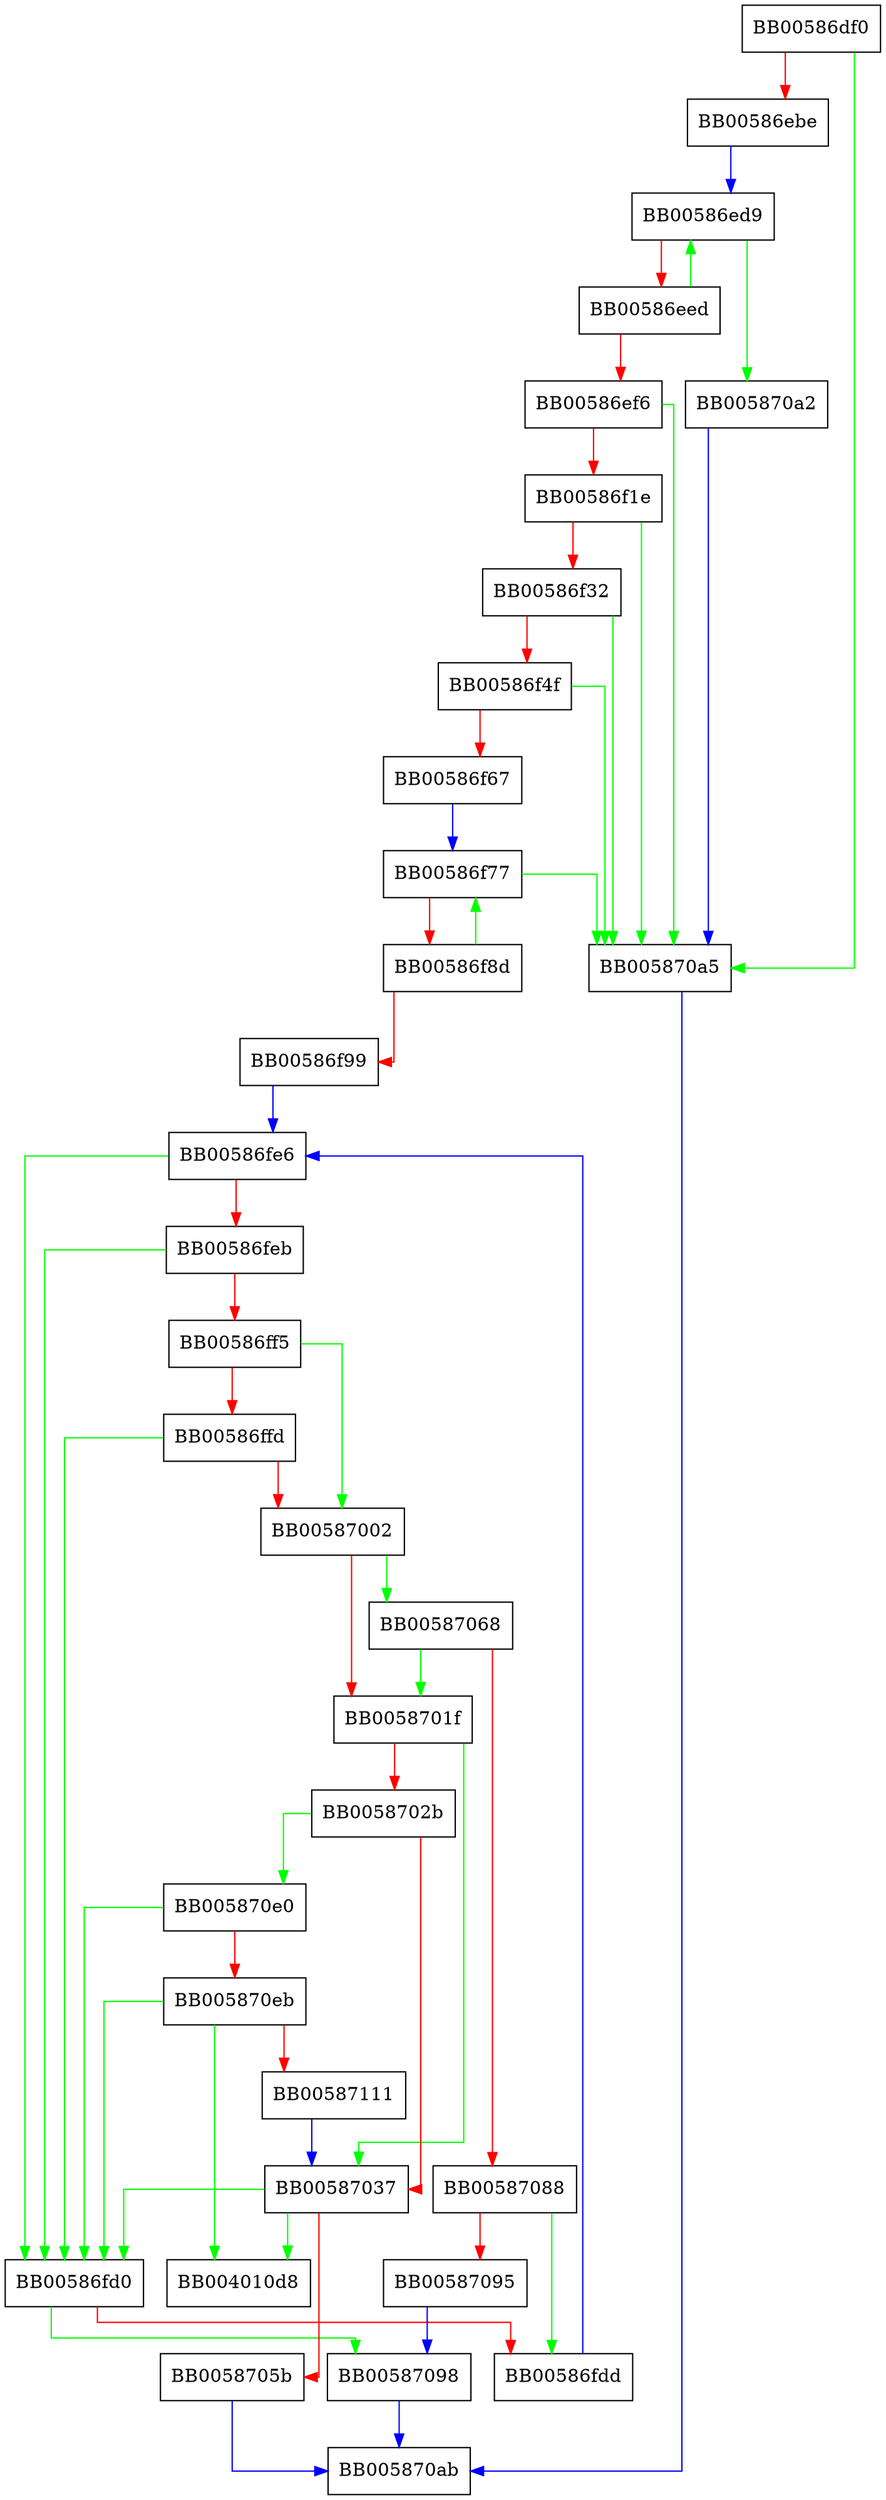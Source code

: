 digraph ossl_ec_curve_nid_from_params {
  node [shape="box"];
  graph [splines=ortho];
  BB00586df0 -> BB005870a5 [color="green"];
  BB00586df0 -> BB00586ebe [color="red"];
  BB00586ebe -> BB00586ed9 [color="blue"];
  BB00586ed9 -> BB005870a2 [color="green"];
  BB00586ed9 -> BB00586eed [color="red"];
  BB00586eed -> BB00586ed9 [color="green"];
  BB00586eed -> BB00586ef6 [color="red"];
  BB00586ef6 -> BB005870a5 [color="green"];
  BB00586ef6 -> BB00586f1e [color="red"];
  BB00586f1e -> BB005870a5 [color="green"];
  BB00586f1e -> BB00586f32 [color="red"];
  BB00586f32 -> BB005870a5 [color="green"];
  BB00586f32 -> BB00586f4f [color="red"];
  BB00586f4f -> BB005870a5 [color="green"];
  BB00586f4f -> BB00586f67 [color="red"];
  BB00586f67 -> BB00586f77 [color="blue"];
  BB00586f77 -> BB005870a5 [color="green"];
  BB00586f77 -> BB00586f8d [color="red"];
  BB00586f8d -> BB00586f77 [color="green"];
  BB00586f8d -> BB00586f99 [color="red"];
  BB00586f99 -> BB00586fe6 [color="blue"];
  BB00586fd0 -> BB00587098 [color="green"];
  BB00586fd0 -> BB00586fdd [color="red"];
  BB00586fdd -> BB00586fe6 [color="blue"];
  BB00586fe6 -> BB00586fd0 [color="green"];
  BB00586fe6 -> BB00586feb [color="red"];
  BB00586feb -> BB00586fd0 [color="green"];
  BB00586feb -> BB00586ff5 [color="red"];
  BB00586ff5 -> BB00587002 [color="green"];
  BB00586ff5 -> BB00586ffd [color="red"];
  BB00586ffd -> BB00586fd0 [color="green"];
  BB00586ffd -> BB00587002 [color="red"];
  BB00587002 -> BB00587068 [color="green"];
  BB00587002 -> BB0058701f [color="red"];
  BB0058701f -> BB00587037 [color="green"];
  BB0058701f -> BB0058702b [color="red"];
  BB0058702b -> BB005870e0 [color="green"];
  BB0058702b -> BB00587037 [color="red"];
  BB00587037 -> BB004010d8 [color="green"];
  BB00587037 -> BB00586fd0 [color="green"];
  BB00587037 -> BB0058705b [color="red"];
  BB0058705b -> BB005870ab [color="blue"];
  BB00587068 -> BB0058701f [color="green"];
  BB00587068 -> BB00587088 [color="red"];
  BB00587088 -> BB00586fdd [color="green"];
  BB00587088 -> BB00587095 [color="red"];
  BB00587095 -> BB00587098 [color="blue"];
  BB00587098 -> BB005870ab [color="blue"];
  BB005870a2 -> BB005870a5 [color="blue"];
  BB005870a5 -> BB005870ab [color="blue"];
  BB005870e0 -> BB00586fd0 [color="green"];
  BB005870e0 -> BB005870eb [color="red"];
  BB005870eb -> BB004010d8 [color="green"];
  BB005870eb -> BB00586fd0 [color="green"];
  BB005870eb -> BB00587111 [color="red"];
  BB00587111 -> BB00587037 [color="blue"];
}
